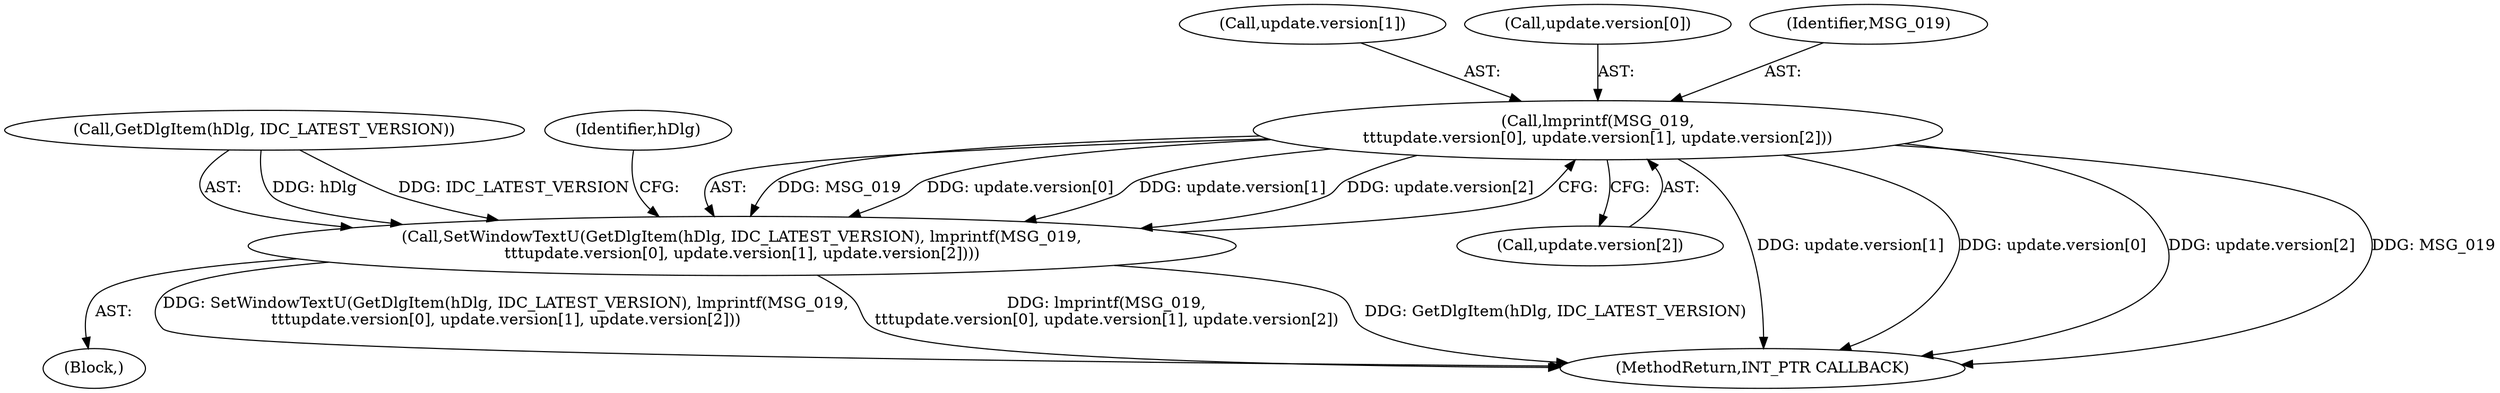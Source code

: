 digraph "0_rufus_c3c39f7f8a11f612c4ebf7affce25ec6928eb1cb_1@array" {
"1000214" [label="(Call,lmprintf(MSG_019,\n\t\t\tupdate.version[0], update.version[1], update.version[2]))"];
"1000210" [label="(Call,SetWindowTextU(GetDlgItem(hDlg, IDC_LATEST_VERSION), lmprintf(MSG_019,\n\t\t\tupdate.version[0], update.version[1], update.version[2])))"];
"1000226" [label="(Call,update.version[2])"];
"1000221" [label="(Call,update.version[1])"];
"1000211" [label="(Call,GetDlgItem(hDlg, IDC_LATEST_VERSION))"];
"1000210" [label="(Call,SetWindowTextU(GetDlgItem(hDlg, IDC_LATEST_VERSION), lmprintf(MSG_019,\n\t\t\tupdate.version[0], update.version[1], update.version[2])))"];
"1000216" [label="(Call,update.version[0])"];
"1000233" [label="(Identifier,hDlg)"];
"1000561" [label="(MethodReturn,INT_PTR CALLBACK)"];
"1000139" [label="(Block,)"];
"1000214" [label="(Call,lmprintf(MSG_019,\n\t\t\tupdate.version[0], update.version[1], update.version[2]))"];
"1000215" [label="(Identifier,MSG_019)"];
"1000214" -> "1000210"  [label="AST: "];
"1000214" -> "1000226"  [label="CFG: "];
"1000215" -> "1000214"  [label="AST: "];
"1000216" -> "1000214"  [label="AST: "];
"1000221" -> "1000214"  [label="AST: "];
"1000226" -> "1000214"  [label="AST: "];
"1000210" -> "1000214"  [label="CFG: "];
"1000214" -> "1000561"  [label="DDG: update.version[1]"];
"1000214" -> "1000561"  [label="DDG: update.version[0]"];
"1000214" -> "1000561"  [label="DDG: update.version[2]"];
"1000214" -> "1000561"  [label="DDG: MSG_019"];
"1000214" -> "1000210"  [label="DDG: MSG_019"];
"1000214" -> "1000210"  [label="DDG: update.version[0]"];
"1000214" -> "1000210"  [label="DDG: update.version[1]"];
"1000214" -> "1000210"  [label="DDG: update.version[2]"];
"1000210" -> "1000139"  [label="AST: "];
"1000211" -> "1000210"  [label="AST: "];
"1000233" -> "1000210"  [label="CFG: "];
"1000210" -> "1000561"  [label="DDG: SetWindowTextU(GetDlgItem(hDlg, IDC_LATEST_VERSION), lmprintf(MSG_019,\n\t\t\tupdate.version[0], update.version[1], update.version[2]))"];
"1000210" -> "1000561"  [label="DDG: lmprintf(MSG_019,\n\t\t\tupdate.version[0], update.version[1], update.version[2])"];
"1000210" -> "1000561"  [label="DDG: GetDlgItem(hDlg, IDC_LATEST_VERSION)"];
"1000211" -> "1000210"  [label="DDG: hDlg"];
"1000211" -> "1000210"  [label="DDG: IDC_LATEST_VERSION"];
}
